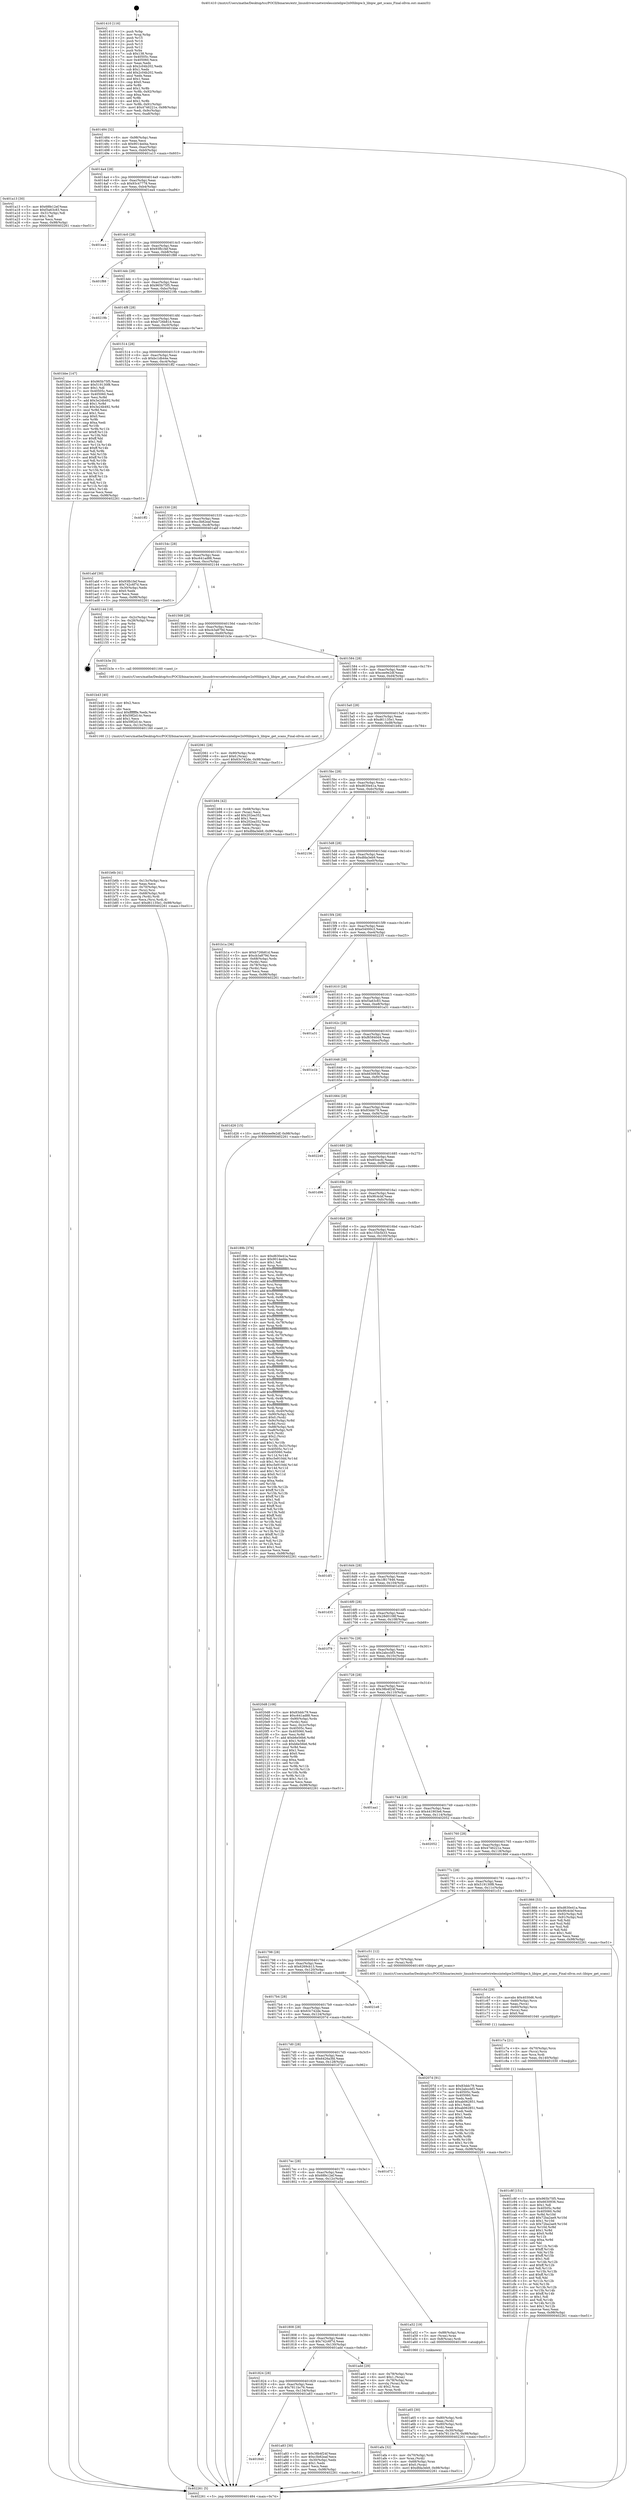 digraph "0x401410" {
  label = "0x401410 (/mnt/c/Users/mathe/Desktop/tcc/POCII/binaries/extr_linuxdriversnetwirelessintelipw2x00libipw.h_libipw_get_scans_Final-ollvm.out::main(0))"
  labelloc = "t"
  node[shape=record]

  Entry [label="",width=0.3,height=0.3,shape=circle,fillcolor=black,style=filled]
  "0x401484" [label="{
     0x401484 [32]\l
     | [instrs]\l
     &nbsp;&nbsp;0x401484 \<+6\>: mov -0x98(%rbp),%eax\l
     &nbsp;&nbsp;0x40148a \<+2\>: mov %eax,%ecx\l
     &nbsp;&nbsp;0x40148c \<+6\>: sub $0x9014ed4a,%ecx\l
     &nbsp;&nbsp;0x401492 \<+6\>: mov %eax,-0xac(%rbp)\l
     &nbsp;&nbsp;0x401498 \<+6\>: mov %ecx,-0xb0(%rbp)\l
     &nbsp;&nbsp;0x40149e \<+6\>: je 0000000000401a13 \<main+0x603\>\l
  }"]
  "0x401a13" [label="{
     0x401a13 [30]\l
     | [instrs]\l
     &nbsp;&nbsp;0x401a13 \<+5\>: mov $0x68fe12ef,%eax\l
     &nbsp;&nbsp;0x401a18 \<+5\>: mov $0xf3a63c83,%ecx\l
     &nbsp;&nbsp;0x401a1d \<+3\>: mov -0x31(%rbp),%dl\l
     &nbsp;&nbsp;0x401a20 \<+3\>: test $0x1,%dl\l
     &nbsp;&nbsp;0x401a23 \<+3\>: cmovne %ecx,%eax\l
     &nbsp;&nbsp;0x401a26 \<+6\>: mov %eax,-0x98(%rbp)\l
     &nbsp;&nbsp;0x401a2c \<+5\>: jmp 0000000000402261 \<main+0xe51\>\l
  }"]
  "0x4014a4" [label="{
     0x4014a4 [28]\l
     | [instrs]\l
     &nbsp;&nbsp;0x4014a4 \<+5\>: jmp 00000000004014a9 \<main+0x99\>\l
     &nbsp;&nbsp;0x4014a9 \<+6\>: mov -0xac(%rbp),%eax\l
     &nbsp;&nbsp;0x4014af \<+5\>: sub $0x93c47778,%eax\l
     &nbsp;&nbsp;0x4014b4 \<+6\>: mov %eax,-0xb4(%rbp)\l
     &nbsp;&nbsp;0x4014ba \<+6\>: je 0000000000401ea4 \<main+0xa94\>\l
  }"]
  Exit [label="",width=0.3,height=0.3,shape=circle,fillcolor=black,style=filled,peripheries=2]
  "0x401ea4" [label="{
     0x401ea4\l
  }", style=dashed]
  "0x4014c0" [label="{
     0x4014c0 [28]\l
     | [instrs]\l
     &nbsp;&nbsp;0x4014c0 \<+5\>: jmp 00000000004014c5 \<main+0xb5\>\l
     &nbsp;&nbsp;0x4014c5 \<+6\>: mov -0xac(%rbp),%eax\l
     &nbsp;&nbsp;0x4014cb \<+5\>: sub $0x93fb1fef,%eax\l
     &nbsp;&nbsp;0x4014d0 \<+6\>: mov %eax,-0xb8(%rbp)\l
     &nbsp;&nbsp;0x4014d6 \<+6\>: je 0000000000401f88 \<main+0xb78\>\l
  }"]
  "0x401c8f" [label="{
     0x401c8f [151]\l
     | [instrs]\l
     &nbsp;&nbsp;0x401c8f \<+5\>: mov $0x965b75f5,%eax\l
     &nbsp;&nbsp;0x401c94 \<+5\>: mov $0x6630936,%esi\l
     &nbsp;&nbsp;0x401c99 \<+2\>: mov $0x1,%dl\l
     &nbsp;&nbsp;0x401c9b \<+8\>: mov 0x40505c,%r8d\l
     &nbsp;&nbsp;0x401ca3 \<+8\>: mov 0x405060,%r9d\l
     &nbsp;&nbsp;0x401cab \<+3\>: mov %r8d,%r10d\l
     &nbsp;&nbsp;0x401cae \<+7\>: add $0x72ba2ae9,%r10d\l
     &nbsp;&nbsp;0x401cb5 \<+4\>: sub $0x1,%r10d\l
     &nbsp;&nbsp;0x401cb9 \<+7\>: sub $0x72ba2ae9,%r10d\l
     &nbsp;&nbsp;0x401cc0 \<+4\>: imul %r10d,%r8d\l
     &nbsp;&nbsp;0x401cc4 \<+4\>: and $0x1,%r8d\l
     &nbsp;&nbsp;0x401cc8 \<+4\>: cmp $0x0,%r8d\l
     &nbsp;&nbsp;0x401ccc \<+4\>: sete %r11b\l
     &nbsp;&nbsp;0x401cd0 \<+4\>: cmp $0xa,%r9d\l
     &nbsp;&nbsp;0x401cd4 \<+3\>: setl %bl\l
     &nbsp;&nbsp;0x401cd7 \<+3\>: mov %r11b,%r14b\l
     &nbsp;&nbsp;0x401cda \<+4\>: xor $0xff,%r14b\l
     &nbsp;&nbsp;0x401cde \<+3\>: mov %bl,%r15b\l
     &nbsp;&nbsp;0x401ce1 \<+4\>: xor $0xff,%r15b\l
     &nbsp;&nbsp;0x401ce5 \<+3\>: xor $0x1,%dl\l
     &nbsp;&nbsp;0x401ce8 \<+3\>: mov %r14b,%r12b\l
     &nbsp;&nbsp;0x401ceb \<+4\>: and $0xff,%r12b\l
     &nbsp;&nbsp;0x401cef \<+3\>: and %dl,%r11b\l
     &nbsp;&nbsp;0x401cf2 \<+3\>: mov %r15b,%r13b\l
     &nbsp;&nbsp;0x401cf5 \<+4\>: and $0xff,%r13b\l
     &nbsp;&nbsp;0x401cf9 \<+2\>: and %dl,%bl\l
     &nbsp;&nbsp;0x401cfb \<+3\>: or %r11b,%r12b\l
     &nbsp;&nbsp;0x401cfe \<+3\>: or %bl,%r13b\l
     &nbsp;&nbsp;0x401d01 \<+3\>: xor %r13b,%r12b\l
     &nbsp;&nbsp;0x401d04 \<+3\>: or %r15b,%r14b\l
     &nbsp;&nbsp;0x401d07 \<+4\>: xor $0xff,%r14b\l
     &nbsp;&nbsp;0x401d0b \<+3\>: or $0x1,%dl\l
     &nbsp;&nbsp;0x401d0e \<+3\>: and %dl,%r14b\l
     &nbsp;&nbsp;0x401d11 \<+3\>: or %r14b,%r12b\l
     &nbsp;&nbsp;0x401d14 \<+4\>: test $0x1,%r12b\l
     &nbsp;&nbsp;0x401d18 \<+3\>: cmovne %esi,%eax\l
     &nbsp;&nbsp;0x401d1b \<+6\>: mov %eax,-0x98(%rbp)\l
     &nbsp;&nbsp;0x401d21 \<+5\>: jmp 0000000000402261 \<main+0xe51\>\l
  }"]
  "0x401f88" [label="{
     0x401f88\l
  }", style=dashed]
  "0x4014dc" [label="{
     0x4014dc [28]\l
     | [instrs]\l
     &nbsp;&nbsp;0x4014dc \<+5\>: jmp 00000000004014e1 \<main+0xd1\>\l
     &nbsp;&nbsp;0x4014e1 \<+6\>: mov -0xac(%rbp),%eax\l
     &nbsp;&nbsp;0x4014e7 \<+5\>: sub $0x965b75f5,%eax\l
     &nbsp;&nbsp;0x4014ec \<+6\>: mov %eax,-0xbc(%rbp)\l
     &nbsp;&nbsp;0x4014f2 \<+6\>: je 000000000040219b \<main+0xd8b\>\l
  }"]
  "0x401c7a" [label="{
     0x401c7a [21]\l
     | [instrs]\l
     &nbsp;&nbsp;0x401c7a \<+4\>: mov -0x70(%rbp),%rcx\l
     &nbsp;&nbsp;0x401c7e \<+3\>: mov (%rcx),%rcx\l
     &nbsp;&nbsp;0x401c81 \<+3\>: mov %rcx,%rdi\l
     &nbsp;&nbsp;0x401c84 \<+6\>: mov %eax,-0x140(%rbp)\l
     &nbsp;&nbsp;0x401c8a \<+5\>: call 0000000000401030 \<free@plt\>\l
     | [calls]\l
     &nbsp;&nbsp;0x401030 \{1\} (unknown)\l
  }"]
  "0x40219b" [label="{
     0x40219b\l
  }", style=dashed]
  "0x4014f8" [label="{
     0x4014f8 [28]\l
     | [instrs]\l
     &nbsp;&nbsp;0x4014f8 \<+5\>: jmp 00000000004014fd \<main+0xed\>\l
     &nbsp;&nbsp;0x4014fd \<+6\>: mov -0xac(%rbp),%eax\l
     &nbsp;&nbsp;0x401503 \<+5\>: sub $0xb726b81d,%eax\l
     &nbsp;&nbsp;0x401508 \<+6\>: mov %eax,-0xc0(%rbp)\l
     &nbsp;&nbsp;0x40150e \<+6\>: je 0000000000401bbe \<main+0x7ae\>\l
  }"]
  "0x401c5d" [label="{
     0x401c5d [29]\l
     | [instrs]\l
     &nbsp;&nbsp;0x401c5d \<+10\>: movabs $0x4030d6,%rdi\l
     &nbsp;&nbsp;0x401c67 \<+4\>: mov -0x60(%rbp),%rcx\l
     &nbsp;&nbsp;0x401c6b \<+2\>: mov %eax,(%rcx)\l
     &nbsp;&nbsp;0x401c6d \<+4\>: mov -0x60(%rbp),%rcx\l
     &nbsp;&nbsp;0x401c71 \<+2\>: mov (%rcx),%esi\l
     &nbsp;&nbsp;0x401c73 \<+2\>: mov $0x0,%al\l
     &nbsp;&nbsp;0x401c75 \<+5\>: call 0000000000401040 \<printf@plt\>\l
     | [calls]\l
     &nbsp;&nbsp;0x401040 \{1\} (unknown)\l
  }"]
  "0x401bbe" [label="{
     0x401bbe [147]\l
     | [instrs]\l
     &nbsp;&nbsp;0x401bbe \<+5\>: mov $0x965b75f5,%eax\l
     &nbsp;&nbsp;0x401bc3 \<+5\>: mov $0x519130f8,%ecx\l
     &nbsp;&nbsp;0x401bc8 \<+2\>: mov $0x1,%dl\l
     &nbsp;&nbsp;0x401bca \<+7\>: mov 0x40505c,%esi\l
     &nbsp;&nbsp;0x401bd1 \<+7\>: mov 0x405060,%edi\l
     &nbsp;&nbsp;0x401bd8 \<+3\>: mov %esi,%r8d\l
     &nbsp;&nbsp;0x401bdb \<+7\>: add $0x3e24b492,%r8d\l
     &nbsp;&nbsp;0x401be2 \<+4\>: sub $0x1,%r8d\l
     &nbsp;&nbsp;0x401be6 \<+7\>: sub $0x3e24b492,%r8d\l
     &nbsp;&nbsp;0x401bed \<+4\>: imul %r8d,%esi\l
     &nbsp;&nbsp;0x401bf1 \<+3\>: and $0x1,%esi\l
     &nbsp;&nbsp;0x401bf4 \<+3\>: cmp $0x0,%esi\l
     &nbsp;&nbsp;0x401bf7 \<+4\>: sete %r9b\l
     &nbsp;&nbsp;0x401bfb \<+3\>: cmp $0xa,%edi\l
     &nbsp;&nbsp;0x401bfe \<+4\>: setl %r10b\l
     &nbsp;&nbsp;0x401c02 \<+3\>: mov %r9b,%r11b\l
     &nbsp;&nbsp;0x401c05 \<+4\>: xor $0xff,%r11b\l
     &nbsp;&nbsp;0x401c09 \<+3\>: mov %r10b,%bl\l
     &nbsp;&nbsp;0x401c0c \<+3\>: xor $0xff,%bl\l
     &nbsp;&nbsp;0x401c0f \<+3\>: xor $0x1,%dl\l
     &nbsp;&nbsp;0x401c12 \<+3\>: mov %r11b,%r14b\l
     &nbsp;&nbsp;0x401c15 \<+4\>: and $0xff,%r14b\l
     &nbsp;&nbsp;0x401c19 \<+3\>: and %dl,%r9b\l
     &nbsp;&nbsp;0x401c1c \<+3\>: mov %bl,%r15b\l
     &nbsp;&nbsp;0x401c1f \<+4\>: and $0xff,%r15b\l
     &nbsp;&nbsp;0x401c23 \<+3\>: and %dl,%r10b\l
     &nbsp;&nbsp;0x401c26 \<+3\>: or %r9b,%r14b\l
     &nbsp;&nbsp;0x401c29 \<+3\>: or %r10b,%r15b\l
     &nbsp;&nbsp;0x401c2c \<+3\>: xor %r15b,%r14b\l
     &nbsp;&nbsp;0x401c2f \<+3\>: or %bl,%r11b\l
     &nbsp;&nbsp;0x401c32 \<+4\>: xor $0xff,%r11b\l
     &nbsp;&nbsp;0x401c36 \<+3\>: or $0x1,%dl\l
     &nbsp;&nbsp;0x401c39 \<+3\>: and %dl,%r11b\l
     &nbsp;&nbsp;0x401c3c \<+3\>: or %r11b,%r14b\l
     &nbsp;&nbsp;0x401c3f \<+4\>: test $0x1,%r14b\l
     &nbsp;&nbsp;0x401c43 \<+3\>: cmovne %ecx,%eax\l
     &nbsp;&nbsp;0x401c46 \<+6\>: mov %eax,-0x98(%rbp)\l
     &nbsp;&nbsp;0x401c4c \<+5\>: jmp 0000000000402261 \<main+0xe51\>\l
  }"]
  "0x401514" [label="{
     0x401514 [28]\l
     | [instrs]\l
     &nbsp;&nbsp;0x401514 \<+5\>: jmp 0000000000401519 \<main+0x109\>\l
     &nbsp;&nbsp;0x401519 \<+6\>: mov -0xac(%rbp),%eax\l
     &nbsp;&nbsp;0x40151f \<+5\>: sub $0xbc1db44e,%eax\l
     &nbsp;&nbsp;0x401524 \<+6\>: mov %eax,-0xc4(%rbp)\l
     &nbsp;&nbsp;0x40152a \<+6\>: je 0000000000401ff2 \<main+0xbe2\>\l
  }"]
  "0x401b6b" [label="{
     0x401b6b [41]\l
     | [instrs]\l
     &nbsp;&nbsp;0x401b6b \<+6\>: mov -0x13c(%rbp),%ecx\l
     &nbsp;&nbsp;0x401b71 \<+3\>: imul %eax,%ecx\l
     &nbsp;&nbsp;0x401b74 \<+4\>: mov -0x70(%rbp),%rsi\l
     &nbsp;&nbsp;0x401b78 \<+3\>: mov (%rsi),%rsi\l
     &nbsp;&nbsp;0x401b7b \<+4\>: mov -0x68(%rbp),%rdi\l
     &nbsp;&nbsp;0x401b7f \<+3\>: movslq (%rdi),%rdi\l
     &nbsp;&nbsp;0x401b82 \<+3\>: mov %ecx,(%rsi,%rdi,4)\l
     &nbsp;&nbsp;0x401b85 \<+10\>: movl $0xd61135e1,-0x98(%rbp)\l
     &nbsp;&nbsp;0x401b8f \<+5\>: jmp 0000000000402261 \<main+0xe51\>\l
  }"]
  "0x401ff2" [label="{
     0x401ff2\l
  }", style=dashed]
  "0x401530" [label="{
     0x401530 [28]\l
     | [instrs]\l
     &nbsp;&nbsp;0x401530 \<+5\>: jmp 0000000000401535 \<main+0x125\>\l
     &nbsp;&nbsp;0x401535 \<+6\>: mov -0xac(%rbp),%eax\l
     &nbsp;&nbsp;0x40153b \<+5\>: sub $0xc3b82eaf,%eax\l
     &nbsp;&nbsp;0x401540 \<+6\>: mov %eax,-0xc8(%rbp)\l
     &nbsp;&nbsp;0x401546 \<+6\>: je 0000000000401abf \<main+0x6af\>\l
  }"]
  "0x401b43" [label="{
     0x401b43 [40]\l
     | [instrs]\l
     &nbsp;&nbsp;0x401b43 \<+5\>: mov $0x2,%ecx\l
     &nbsp;&nbsp;0x401b48 \<+1\>: cltd\l
     &nbsp;&nbsp;0x401b49 \<+2\>: idiv %ecx\l
     &nbsp;&nbsp;0x401b4b \<+6\>: imul $0xfffffffe,%edx,%ecx\l
     &nbsp;&nbsp;0x401b51 \<+6\>: sub $0x59f2d14c,%ecx\l
     &nbsp;&nbsp;0x401b57 \<+3\>: add $0x1,%ecx\l
     &nbsp;&nbsp;0x401b5a \<+6\>: add $0x59f2d14c,%ecx\l
     &nbsp;&nbsp;0x401b60 \<+6\>: mov %ecx,-0x13c(%rbp)\l
     &nbsp;&nbsp;0x401b66 \<+5\>: call 0000000000401160 \<next_i\>\l
     | [calls]\l
     &nbsp;&nbsp;0x401160 \{1\} (/mnt/c/Users/mathe/Desktop/tcc/POCII/binaries/extr_linuxdriversnetwirelessintelipw2x00libipw.h_libipw_get_scans_Final-ollvm.out::next_i)\l
  }"]
  "0x401abf" [label="{
     0x401abf [30]\l
     | [instrs]\l
     &nbsp;&nbsp;0x401abf \<+5\>: mov $0x93fb1fef,%eax\l
     &nbsp;&nbsp;0x401ac4 \<+5\>: mov $0x742c6f7d,%ecx\l
     &nbsp;&nbsp;0x401ac9 \<+3\>: mov -0x30(%rbp),%edx\l
     &nbsp;&nbsp;0x401acc \<+3\>: cmp $0x0,%edx\l
     &nbsp;&nbsp;0x401acf \<+3\>: cmove %ecx,%eax\l
     &nbsp;&nbsp;0x401ad2 \<+6\>: mov %eax,-0x98(%rbp)\l
     &nbsp;&nbsp;0x401ad8 \<+5\>: jmp 0000000000402261 \<main+0xe51\>\l
  }"]
  "0x40154c" [label="{
     0x40154c [28]\l
     | [instrs]\l
     &nbsp;&nbsp;0x40154c \<+5\>: jmp 0000000000401551 \<main+0x141\>\l
     &nbsp;&nbsp;0x401551 \<+6\>: mov -0xac(%rbp),%eax\l
     &nbsp;&nbsp;0x401557 \<+5\>: sub $0xc641ad88,%eax\l
     &nbsp;&nbsp;0x40155c \<+6\>: mov %eax,-0xcc(%rbp)\l
     &nbsp;&nbsp;0x401562 \<+6\>: je 0000000000402144 \<main+0xd34\>\l
  }"]
  "0x401afa" [label="{
     0x401afa [32]\l
     | [instrs]\l
     &nbsp;&nbsp;0x401afa \<+4\>: mov -0x70(%rbp),%rdi\l
     &nbsp;&nbsp;0x401afe \<+3\>: mov %rax,(%rdi)\l
     &nbsp;&nbsp;0x401b01 \<+4\>: mov -0x68(%rbp),%rax\l
     &nbsp;&nbsp;0x401b05 \<+6\>: movl $0x0,(%rax)\l
     &nbsp;&nbsp;0x401b0b \<+10\>: movl $0xdfda3eb9,-0x98(%rbp)\l
     &nbsp;&nbsp;0x401b15 \<+5\>: jmp 0000000000402261 \<main+0xe51\>\l
  }"]
  "0x402144" [label="{
     0x402144 [18]\l
     | [instrs]\l
     &nbsp;&nbsp;0x402144 \<+3\>: mov -0x2c(%rbp),%eax\l
     &nbsp;&nbsp;0x402147 \<+4\>: lea -0x28(%rbp),%rsp\l
     &nbsp;&nbsp;0x40214b \<+1\>: pop %rbx\l
     &nbsp;&nbsp;0x40214c \<+2\>: pop %r12\l
     &nbsp;&nbsp;0x40214e \<+2\>: pop %r13\l
     &nbsp;&nbsp;0x402150 \<+2\>: pop %r14\l
     &nbsp;&nbsp;0x402152 \<+2\>: pop %r15\l
     &nbsp;&nbsp;0x402154 \<+1\>: pop %rbp\l
     &nbsp;&nbsp;0x402155 \<+1\>: ret\l
  }"]
  "0x401568" [label="{
     0x401568 [28]\l
     | [instrs]\l
     &nbsp;&nbsp;0x401568 \<+5\>: jmp 000000000040156d \<main+0x15d\>\l
     &nbsp;&nbsp;0x40156d \<+6\>: mov -0xac(%rbp),%eax\l
     &nbsp;&nbsp;0x401573 \<+5\>: sub $0xcb3a879d,%eax\l
     &nbsp;&nbsp;0x401578 \<+6\>: mov %eax,-0xd0(%rbp)\l
     &nbsp;&nbsp;0x40157e \<+6\>: je 0000000000401b3e \<main+0x72e\>\l
  }"]
  "0x401840" [label="{
     0x401840\l
  }", style=dashed]
  "0x401b3e" [label="{
     0x401b3e [5]\l
     | [instrs]\l
     &nbsp;&nbsp;0x401b3e \<+5\>: call 0000000000401160 \<next_i\>\l
     | [calls]\l
     &nbsp;&nbsp;0x401160 \{1\} (/mnt/c/Users/mathe/Desktop/tcc/POCII/binaries/extr_linuxdriversnetwirelessintelipw2x00libipw.h_libipw_get_scans_Final-ollvm.out::next_i)\l
  }"]
  "0x401584" [label="{
     0x401584 [28]\l
     | [instrs]\l
     &nbsp;&nbsp;0x401584 \<+5\>: jmp 0000000000401589 \<main+0x179\>\l
     &nbsp;&nbsp;0x401589 \<+6\>: mov -0xac(%rbp),%eax\l
     &nbsp;&nbsp;0x40158f \<+5\>: sub $0xcee9e2df,%eax\l
     &nbsp;&nbsp;0x401594 \<+6\>: mov %eax,-0xd4(%rbp)\l
     &nbsp;&nbsp;0x40159a \<+6\>: je 0000000000402061 \<main+0xc51\>\l
  }"]
  "0x401a83" [label="{
     0x401a83 [30]\l
     | [instrs]\l
     &nbsp;&nbsp;0x401a83 \<+5\>: mov $0x38b4f24f,%eax\l
     &nbsp;&nbsp;0x401a88 \<+5\>: mov $0xc3b82eaf,%ecx\l
     &nbsp;&nbsp;0x401a8d \<+3\>: mov -0x30(%rbp),%edx\l
     &nbsp;&nbsp;0x401a90 \<+3\>: cmp $0x1,%edx\l
     &nbsp;&nbsp;0x401a93 \<+3\>: cmovl %ecx,%eax\l
     &nbsp;&nbsp;0x401a96 \<+6\>: mov %eax,-0x98(%rbp)\l
     &nbsp;&nbsp;0x401a9c \<+5\>: jmp 0000000000402261 \<main+0xe51\>\l
  }"]
  "0x402061" [label="{
     0x402061 [28]\l
     | [instrs]\l
     &nbsp;&nbsp;0x402061 \<+7\>: mov -0x90(%rbp),%rax\l
     &nbsp;&nbsp;0x402068 \<+6\>: movl $0x0,(%rax)\l
     &nbsp;&nbsp;0x40206e \<+10\>: movl $0x63c742de,-0x98(%rbp)\l
     &nbsp;&nbsp;0x402078 \<+5\>: jmp 0000000000402261 \<main+0xe51\>\l
  }"]
  "0x4015a0" [label="{
     0x4015a0 [28]\l
     | [instrs]\l
     &nbsp;&nbsp;0x4015a0 \<+5\>: jmp 00000000004015a5 \<main+0x195\>\l
     &nbsp;&nbsp;0x4015a5 \<+6\>: mov -0xac(%rbp),%eax\l
     &nbsp;&nbsp;0x4015ab \<+5\>: sub $0xd61135e1,%eax\l
     &nbsp;&nbsp;0x4015b0 \<+6\>: mov %eax,-0xd8(%rbp)\l
     &nbsp;&nbsp;0x4015b6 \<+6\>: je 0000000000401b94 \<main+0x784\>\l
  }"]
  "0x401824" [label="{
     0x401824 [28]\l
     | [instrs]\l
     &nbsp;&nbsp;0x401824 \<+5\>: jmp 0000000000401829 \<main+0x419\>\l
     &nbsp;&nbsp;0x401829 \<+6\>: mov -0xac(%rbp),%eax\l
     &nbsp;&nbsp;0x40182f \<+5\>: sub $0x7811bc76,%eax\l
     &nbsp;&nbsp;0x401834 \<+6\>: mov %eax,-0x134(%rbp)\l
     &nbsp;&nbsp;0x40183a \<+6\>: je 0000000000401a83 \<main+0x673\>\l
  }"]
  "0x401b94" [label="{
     0x401b94 [42]\l
     | [instrs]\l
     &nbsp;&nbsp;0x401b94 \<+4\>: mov -0x68(%rbp),%rax\l
     &nbsp;&nbsp;0x401b98 \<+2\>: mov (%rax),%ecx\l
     &nbsp;&nbsp;0x401b9a \<+6\>: add $0x202ea352,%ecx\l
     &nbsp;&nbsp;0x401ba0 \<+3\>: add $0x1,%ecx\l
     &nbsp;&nbsp;0x401ba3 \<+6\>: sub $0x202ea352,%ecx\l
     &nbsp;&nbsp;0x401ba9 \<+4\>: mov -0x68(%rbp),%rax\l
     &nbsp;&nbsp;0x401bad \<+2\>: mov %ecx,(%rax)\l
     &nbsp;&nbsp;0x401baf \<+10\>: movl $0xdfda3eb9,-0x98(%rbp)\l
     &nbsp;&nbsp;0x401bb9 \<+5\>: jmp 0000000000402261 \<main+0xe51\>\l
  }"]
  "0x4015bc" [label="{
     0x4015bc [28]\l
     | [instrs]\l
     &nbsp;&nbsp;0x4015bc \<+5\>: jmp 00000000004015c1 \<main+0x1b1\>\l
     &nbsp;&nbsp;0x4015c1 \<+6\>: mov -0xac(%rbp),%eax\l
     &nbsp;&nbsp;0x4015c7 \<+5\>: sub $0xd630e41a,%eax\l
     &nbsp;&nbsp;0x4015cc \<+6\>: mov %eax,-0xdc(%rbp)\l
     &nbsp;&nbsp;0x4015d2 \<+6\>: je 0000000000402156 \<main+0xd46\>\l
  }"]
  "0x401add" [label="{
     0x401add [29]\l
     | [instrs]\l
     &nbsp;&nbsp;0x401add \<+4\>: mov -0x78(%rbp),%rax\l
     &nbsp;&nbsp;0x401ae1 \<+6\>: movl $0x1,(%rax)\l
     &nbsp;&nbsp;0x401ae7 \<+4\>: mov -0x78(%rbp),%rax\l
     &nbsp;&nbsp;0x401aeb \<+3\>: movslq (%rax),%rax\l
     &nbsp;&nbsp;0x401aee \<+4\>: shl $0x2,%rax\l
     &nbsp;&nbsp;0x401af2 \<+3\>: mov %rax,%rdi\l
     &nbsp;&nbsp;0x401af5 \<+5\>: call 0000000000401050 \<malloc@plt\>\l
     | [calls]\l
     &nbsp;&nbsp;0x401050 \{1\} (unknown)\l
  }"]
  "0x402156" [label="{
     0x402156\l
  }", style=dashed]
  "0x4015d8" [label="{
     0x4015d8 [28]\l
     | [instrs]\l
     &nbsp;&nbsp;0x4015d8 \<+5\>: jmp 00000000004015dd \<main+0x1cd\>\l
     &nbsp;&nbsp;0x4015dd \<+6\>: mov -0xac(%rbp),%eax\l
     &nbsp;&nbsp;0x4015e3 \<+5\>: sub $0xdfda3eb9,%eax\l
     &nbsp;&nbsp;0x4015e8 \<+6\>: mov %eax,-0xe0(%rbp)\l
     &nbsp;&nbsp;0x4015ee \<+6\>: je 0000000000401b1a \<main+0x70a\>\l
  }"]
  "0x401a65" [label="{
     0x401a65 [30]\l
     | [instrs]\l
     &nbsp;&nbsp;0x401a65 \<+4\>: mov -0x80(%rbp),%rdi\l
     &nbsp;&nbsp;0x401a69 \<+2\>: mov %eax,(%rdi)\l
     &nbsp;&nbsp;0x401a6b \<+4\>: mov -0x80(%rbp),%rdi\l
     &nbsp;&nbsp;0x401a6f \<+2\>: mov (%rdi),%eax\l
     &nbsp;&nbsp;0x401a71 \<+3\>: mov %eax,-0x30(%rbp)\l
     &nbsp;&nbsp;0x401a74 \<+10\>: movl $0x7811bc76,-0x98(%rbp)\l
     &nbsp;&nbsp;0x401a7e \<+5\>: jmp 0000000000402261 \<main+0xe51\>\l
  }"]
  "0x401b1a" [label="{
     0x401b1a [36]\l
     | [instrs]\l
     &nbsp;&nbsp;0x401b1a \<+5\>: mov $0xb726b81d,%eax\l
     &nbsp;&nbsp;0x401b1f \<+5\>: mov $0xcb3a879d,%ecx\l
     &nbsp;&nbsp;0x401b24 \<+4\>: mov -0x68(%rbp),%rdx\l
     &nbsp;&nbsp;0x401b28 \<+2\>: mov (%rdx),%esi\l
     &nbsp;&nbsp;0x401b2a \<+4\>: mov -0x78(%rbp),%rdx\l
     &nbsp;&nbsp;0x401b2e \<+2\>: cmp (%rdx),%esi\l
     &nbsp;&nbsp;0x401b30 \<+3\>: cmovl %ecx,%eax\l
     &nbsp;&nbsp;0x401b33 \<+6\>: mov %eax,-0x98(%rbp)\l
     &nbsp;&nbsp;0x401b39 \<+5\>: jmp 0000000000402261 \<main+0xe51\>\l
  }"]
  "0x4015f4" [label="{
     0x4015f4 [28]\l
     | [instrs]\l
     &nbsp;&nbsp;0x4015f4 \<+5\>: jmp 00000000004015f9 \<main+0x1e9\>\l
     &nbsp;&nbsp;0x4015f9 \<+6\>: mov -0xac(%rbp),%eax\l
     &nbsp;&nbsp;0x4015ff \<+5\>: sub $0xe54000c3,%eax\l
     &nbsp;&nbsp;0x401604 \<+6\>: mov %eax,-0xe4(%rbp)\l
     &nbsp;&nbsp;0x40160a \<+6\>: je 0000000000402235 \<main+0xe25\>\l
  }"]
  "0x401808" [label="{
     0x401808 [28]\l
     | [instrs]\l
     &nbsp;&nbsp;0x401808 \<+5\>: jmp 000000000040180d \<main+0x3fd\>\l
     &nbsp;&nbsp;0x40180d \<+6\>: mov -0xac(%rbp),%eax\l
     &nbsp;&nbsp;0x401813 \<+5\>: sub $0x742c6f7d,%eax\l
     &nbsp;&nbsp;0x401818 \<+6\>: mov %eax,-0x130(%rbp)\l
     &nbsp;&nbsp;0x40181e \<+6\>: je 0000000000401add \<main+0x6cd\>\l
  }"]
  "0x402235" [label="{
     0x402235\l
  }", style=dashed]
  "0x401610" [label="{
     0x401610 [28]\l
     | [instrs]\l
     &nbsp;&nbsp;0x401610 \<+5\>: jmp 0000000000401615 \<main+0x205\>\l
     &nbsp;&nbsp;0x401615 \<+6\>: mov -0xac(%rbp),%eax\l
     &nbsp;&nbsp;0x40161b \<+5\>: sub $0xf3a63c83,%eax\l
     &nbsp;&nbsp;0x401620 \<+6\>: mov %eax,-0xe8(%rbp)\l
     &nbsp;&nbsp;0x401626 \<+6\>: je 0000000000401a31 \<main+0x621\>\l
  }"]
  "0x401a52" [label="{
     0x401a52 [19]\l
     | [instrs]\l
     &nbsp;&nbsp;0x401a52 \<+7\>: mov -0x88(%rbp),%rax\l
     &nbsp;&nbsp;0x401a59 \<+3\>: mov (%rax),%rax\l
     &nbsp;&nbsp;0x401a5c \<+4\>: mov 0x8(%rax),%rdi\l
     &nbsp;&nbsp;0x401a60 \<+5\>: call 0000000000401060 \<atoi@plt\>\l
     | [calls]\l
     &nbsp;&nbsp;0x401060 \{1\} (unknown)\l
  }"]
  "0x401a31" [label="{
     0x401a31\l
  }", style=dashed]
  "0x40162c" [label="{
     0x40162c [28]\l
     | [instrs]\l
     &nbsp;&nbsp;0x40162c \<+5\>: jmp 0000000000401631 \<main+0x221\>\l
     &nbsp;&nbsp;0x401631 \<+6\>: mov -0xac(%rbp),%eax\l
     &nbsp;&nbsp;0x401637 \<+5\>: sub $0xf65840d4,%eax\l
     &nbsp;&nbsp;0x40163c \<+6\>: mov %eax,-0xec(%rbp)\l
     &nbsp;&nbsp;0x401642 \<+6\>: je 0000000000401e1b \<main+0xa0b\>\l
  }"]
  "0x4017ec" [label="{
     0x4017ec [28]\l
     | [instrs]\l
     &nbsp;&nbsp;0x4017ec \<+5\>: jmp 00000000004017f1 \<main+0x3e1\>\l
     &nbsp;&nbsp;0x4017f1 \<+6\>: mov -0xac(%rbp),%eax\l
     &nbsp;&nbsp;0x4017f7 \<+5\>: sub $0x68fe12ef,%eax\l
     &nbsp;&nbsp;0x4017fc \<+6\>: mov %eax,-0x12c(%rbp)\l
     &nbsp;&nbsp;0x401802 \<+6\>: je 0000000000401a52 \<main+0x642\>\l
  }"]
  "0x401e1b" [label="{
     0x401e1b\l
  }", style=dashed]
  "0x401648" [label="{
     0x401648 [28]\l
     | [instrs]\l
     &nbsp;&nbsp;0x401648 \<+5\>: jmp 000000000040164d \<main+0x23d\>\l
     &nbsp;&nbsp;0x40164d \<+6\>: mov -0xac(%rbp),%eax\l
     &nbsp;&nbsp;0x401653 \<+5\>: sub $0x6630936,%eax\l
     &nbsp;&nbsp;0x401658 \<+6\>: mov %eax,-0xf0(%rbp)\l
     &nbsp;&nbsp;0x40165e \<+6\>: je 0000000000401d26 \<main+0x916\>\l
  }"]
  "0x401d72" [label="{
     0x401d72\l
  }", style=dashed]
  "0x401d26" [label="{
     0x401d26 [15]\l
     | [instrs]\l
     &nbsp;&nbsp;0x401d26 \<+10\>: movl $0xcee9e2df,-0x98(%rbp)\l
     &nbsp;&nbsp;0x401d30 \<+5\>: jmp 0000000000402261 \<main+0xe51\>\l
  }"]
  "0x401664" [label="{
     0x401664 [28]\l
     | [instrs]\l
     &nbsp;&nbsp;0x401664 \<+5\>: jmp 0000000000401669 \<main+0x259\>\l
     &nbsp;&nbsp;0x401669 \<+6\>: mov -0xac(%rbp),%eax\l
     &nbsp;&nbsp;0x40166f \<+5\>: sub $0x83ddc79,%eax\l
     &nbsp;&nbsp;0x401674 \<+6\>: mov %eax,-0xf4(%rbp)\l
     &nbsp;&nbsp;0x40167a \<+6\>: je 0000000000402249 \<main+0xe39\>\l
  }"]
  "0x4017d0" [label="{
     0x4017d0 [28]\l
     | [instrs]\l
     &nbsp;&nbsp;0x4017d0 \<+5\>: jmp 00000000004017d5 \<main+0x3c5\>\l
     &nbsp;&nbsp;0x4017d5 \<+6\>: mov -0xac(%rbp),%eax\l
     &nbsp;&nbsp;0x4017db \<+5\>: sub $0x6426a3fd,%eax\l
     &nbsp;&nbsp;0x4017e0 \<+6\>: mov %eax,-0x128(%rbp)\l
     &nbsp;&nbsp;0x4017e6 \<+6\>: je 0000000000401d72 \<main+0x962\>\l
  }"]
  "0x402249" [label="{
     0x402249\l
  }", style=dashed]
  "0x401680" [label="{
     0x401680 [28]\l
     | [instrs]\l
     &nbsp;&nbsp;0x401680 \<+5\>: jmp 0000000000401685 \<main+0x275\>\l
     &nbsp;&nbsp;0x401685 \<+6\>: mov -0xac(%rbp),%eax\l
     &nbsp;&nbsp;0x40168b \<+5\>: sub $0x85cecfc,%eax\l
     &nbsp;&nbsp;0x401690 \<+6\>: mov %eax,-0xf8(%rbp)\l
     &nbsp;&nbsp;0x401696 \<+6\>: je 0000000000401d96 \<main+0x986\>\l
  }"]
  "0x40207d" [label="{
     0x40207d [91]\l
     | [instrs]\l
     &nbsp;&nbsp;0x40207d \<+5\>: mov $0x83ddc79,%eax\l
     &nbsp;&nbsp;0x402082 \<+5\>: mov $0x2abccbf3,%ecx\l
     &nbsp;&nbsp;0x402087 \<+7\>: mov 0x40505c,%edx\l
     &nbsp;&nbsp;0x40208e \<+7\>: mov 0x405060,%esi\l
     &nbsp;&nbsp;0x402095 \<+2\>: mov %edx,%edi\l
     &nbsp;&nbsp;0x402097 \<+6\>: add $0xab062851,%edi\l
     &nbsp;&nbsp;0x40209d \<+3\>: sub $0x1,%edi\l
     &nbsp;&nbsp;0x4020a0 \<+6\>: sub $0xab062851,%edi\l
     &nbsp;&nbsp;0x4020a6 \<+3\>: imul %edi,%edx\l
     &nbsp;&nbsp;0x4020a9 \<+3\>: and $0x1,%edx\l
     &nbsp;&nbsp;0x4020ac \<+3\>: cmp $0x0,%edx\l
     &nbsp;&nbsp;0x4020af \<+4\>: sete %r8b\l
     &nbsp;&nbsp;0x4020b3 \<+3\>: cmp $0xa,%esi\l
     &nbsp;&nbsp;0x4020b6 \<+4\>: setl %r9b\l
     &nbsp;&nbsp;0x4020ba \<+3\>: mov %r8b,%r10b\l
     &nbsp;&nbsp;0x4020bd \<+3\>: and %r9b,%r10b\l
     &nbsp;&nbsp;0x4020c0 \<+3\>: xor %r9b,%r8b\l
     &nbsp;&nbsp;0x4020c3 \<+3\>: or %r8b,%r10b\l
     &nbsp;&nbsp;0x4020c6 \<+4\>: test $0x1,%r10b\l
     &nbsp;&nbsp;0x4020ca \<+3\>: cmovne %ecx,%eax\l
     &nbsp;&nbsp;0x4020cd \<+6\>: mov %eax,-0x98(%rbp)\l
     &nbsp;&nbsp;0x4020d3 \<+5\>: jmp 0000000000402261 \<main+0xe51\>\l
  }"]
  "0x401d96" [label="{
     0x401d96\l
  }", style=dashed]
  "0x40169c" [label="{
     0x40169c [28]\l
     | [instrs]\l
     &nbsp;&nbsp;0x40169c \<+5\>: jmp 00000000004016a1 \<main+0x291\>\l
     &nbsp;&nbsp;0x4016a1 \<+6\>: mov -0xac(%rbp),%eax\l
     &nbsp;&nbsp;0x4016a7 \<+5\>: sub $0x9fc4cbf,%eax\l
     &nbsp;&nbsp;0x4016ac \<+6\>: mov %eax,-0xfc(%rbp)\l
     &nbsp;&nbsp;0x4016b2 \<+6\>: je 000000000040189b \<main+0x48b\>\l
  }"]
  "0x4017b4" [label="{
     0x4017b4 [28]\l
     | [instrs]\l
     &nbsp;&nbsp;0x4017b4 \<+5\>: jmp 00000000004017b9 \<main+0x3a9\>\l
     &nbsp;&nbsp;0x4017b9 \<+6\>: mov -0xac(%rbp),%eax\l
     &nbsp;&nbsp;0x4017bf \<+5\>: sub $0x63c742de,%eax\l
     &nbsp;&nbsp;0x4017c4 \<+6\>: mov %eax,-0x124(%rbp)\l
     &nbsp;&nbsp;0x4017ca \<+6\>: je 000000000040207d \<main+0xc6d\>\l
  }"]
  "0x40189b" [label="{
     0x40189b [376]\l
     | [instrs]\l
     &nbsp;&nbsp;0x40189b \<+5\>: mov $0xd630e41a,%eax\l
     &nbsp;&nbsp;0x4018a0 \<+5\>: mov $0x9014ed4a,%ecx\l
     &nbsp;&nbsp;0x4018a5 \<+2\>: mov $0x1,%dl\l
     &nbsp;&nbsp;0x4018a7 \<+3\>: mov %rsp,%rsi\l
     &nbsp;&nbsp;0x4018aa \<+4\>: add $0xfffffffffffffff0,%rsi\l
     &nbsp;&nbsp;0x4018ae \<+3\>: mov %rsi,%rsp\l
     &nbsp;&nbsp;0x4018b1 \<+7\>: mov %rsi,-0x90(%rbp)\l
     &nbsp;&nbsp;0x4018b8 \<+3\>: mov %rsp,%rsi\l
     &nbsp;&nbsp;0x4018bb \<+4\>: add $0xfffffffffffffff0,%rsi\l
     &nbsp;&nbsp;0x4018bf \<+3\>: mov %rsi,%rsp\l
     &nbsp;&nbsp;0x4018c2 \<+3\>: mov %rsp,%rdi\l
     &nbsp;&nbsp;0x4018c5 \<+4\>: add $0xfffffffffffffff0,%rdi\l
     &nbsp;&nbsp;0x4018c9 \<+3\>: mov %rdi,%rsp\l
     &nbsp;&nbsp;0x4018cc \<+7\>: mov %rdi,-0x88(%rbp)\l
     &nbsp;&nbsp;0x4018d3 \<+3\>: mov %rsp,%rdi\l
     &nbsp;&nbsp;0x4018d6 \<+4\>: add $0xfffffffffffffff0,%rdi\l
     &nbsp;&nbsp;0x4018da \<+3\>: mov %rdi,%rsp\l
     &nbsp;&nbsp;0x4018dd \<+4\>: mov %rdi,-0x80(%rbp)\l
     &nbsp;&nbsp;0x4018e1 \<+3\>: mov %rsp,%rdi\l
     &nbsp;&nbsp;0x4018e4 \<+4\>: add $0xfffffffffffffff0,%rdi\l
     &nbsp;&nbsp;0x4018e8 \<+3\>: mov %rdi,%rsp\l
     &nbsp;&nbsp;0x4018eb \<+4\>: mov %rdi,-0x78(%rbp)\l
     &nbsp;&nbsp;0x4018ef \<+3\>: mov %rsp,%rdi\l
     &nbsp;&nbsp;0x4018f2 \<+4\>: add $0xfffffffffffffff0,%rdi\l
     &nbsp;&nbsp;0x4018f6 \<+3\>: mov %rdi,%rsp\l
     &nbsp;&nbsp;0x4018f9 \<+4\>: mov %rdi,-0x70(%rbp)\l
     &nbsp;&nbsp;0x4018fd \<+3\>: mov %rsp,%rdi\l
     &nbsp;&nbsp;0x401900 \<+4\>: add $0xfffffffffffffff0,%rdi\l
     &nbsp;&nbsp;0x401904 \<+3\>: mov %rdi,%rsp\l
     &nbsp;&nbsp;0x401907 \<+4\>: mov %rdi,-0x68(%rbp)\l
     &nbsp;&nbsp;0x40190b \<+3\>: mov %rsp,%rdi\l
     &nbsp;&nbsp;0x40190e \<+4\>: add $0xfffffffffffffff0,%rdi\l
     &nbsp;&nbsp;0x401912 \<+3\>: mov %rdi,%rsp\l
     &nbsp;&nbsp;0x401915 \<+4\>: mov %rdi,-0x60(%rbp)\l
     &nbsp;&nbsp;0x401919 \<+3\>: mov %rsp,%rdi\l
     &nbsp;&nbsp;0x40191c \<+4\>: add $0xfffffffffffffff0,%rdi\l
     &nbsp;&nbsp;0x401920 \<+3\>: mov %rdi,%rsp\l
     &nbsp;&nbsp;0x401923 \<+4\>: mov %rdi,-0x58(%rbp)\l
     &nbsp;&nbsp;0x401927 \<+3\>: mov %rsp,%rdi\l
     &nbsp;&nbsp;0x40192a \<+4\>: add $0xfffffffffffffff0,%rdi\l
     &nbsp;&nbsp;0x40192e \<+3\>: mov %rdi,%rsp\l
     &nbsp;&nbsp;0x401931 \<+4\>: mov %rdi,-0x50(%rbp)\l
     &nbsp;&nbsp;0x401935 \<+3\>: mov %rsp,%rdi\l
     &nbsp;&nbsp;0x401938 \<+4\>: add $0xfffffffffffffff0,%rdi\l
     &nbsp;&nbsp;0x40193c \<+3\>: mov %rdi,%rsp\l
     &nbsp;&nbsp;0x40193f \<+4\>: mov %rdi,-0x48(%rbp)\l
     &nbsp;&nbsp;0x401943 \<+3\>: mov %rsp,%rdi\l
     &nbsp;&nbsp;0x401946 \<+4\>: add $0xfffffffffffffff0,%rdi\l
     &nbsp;&nbsp;0x40194a \<+3\>: mov %rdi,%rsp\l
     &nbsp;&nbsp;0x40194d \<+4\>: mov %rdi,-0x40(%rbp)\l
     &nbsp;&nbsp;0x401951 \<+7\>: mov -0x90(%rbp),%rdi\l
     &nbsp;&nbsp;0x401958 \<+6\>: movl $0x0,(%rdi)\l
     &nbsp;&nbsp;0x40195e \<+7\>: mov -0x9c(%rbp),%r8d\l
     &nbsp;&nbsp;0x401965 \<+3\>: mov %r8d,(%rsi)\l
     &nbsp;&nbsp;0x401968 \<+7\>: mov -0x88(%rbp),%rdi\l
     &nbsp;&nbsp;0x40196f \<+7\>: mov -0xa8(%rbp),%r9\l
     &nbsp;&nbsp;0x401976 \<+3\>: mov %r9,(%rdi)\l
     &nbsp;&nbsp;0x401979 \<+3\>: cmpl $0x2,(%rsi)\l
     &nbsp;&nbsp;0x40197c \<+4\>: setne %r10b\l
     &nbsp;&nbsp;0x401980 \<+4\>: and $0x1,%r10b\l
     &nbsp;&nbsp;0x401984 \<+4\>: mov %r10b,-0x31(%rbp)\l
     &nbsp;&nbsp;0x401988 \<+8\>: mov 0x40505c,%r11d\l
     &nbsp;&nbsp;0x401990 \<+7\>: mov 0x405060,%ebx\l
     &nbsp;&nbsp;0x401997 \<+3\>: mov %r11d,%r14d\l
     &nbsp;&nbsp;0x40199a \<+7\>: sub $0xc5e910dd,%r14d\l
     &nbsp;&nbsp;0x4019a1 \<+4\>: sub $0x1,%r14d\l
     &nbsp;&nbsp;0x4019a5 \<+7\>: add $0xc5e910dd,%r14d\l
     &nbsp;&nbsp;0x4019ac \<+4\>: imul %r14d,%r11d\l
     &nbsp;&nbsp;0x4019b0 \<+4\>: and $0x1,%r11d\l
     &nbsp;&nbsp;0x4019b4 \<+4\>: cmp $0x0,%r11d\l
     &nbsp;&nbsp;0x4019b8 \<+4\>: sete %r10b\l
     &nbsp;&nbsp;0x4019bc \<+3\>: cmp $0xa,%ebx\l
     &nbsp;&nbsp;0x4019bf \<+4\>: setl %r15b\l
     &nbsp;&nbsp;0x4019c3 \<+3\>: mov %r10b,%r12b\l
     &nbsp;&nbsp;0x4019c6 \<+4\>: xor $0xff,%r12b\l
     &nbsp;&nbsp;0x4019ca \<+3\>: mov %r15b,%r13b\l
     &nbsp;&nbsp;0x4019cd \<+4\>: xor $0xff,%r13b\l
     &nbsp;&nbsp;0x4019d1 \<+3\>: xor $0x1,%dl\l
     &nbsp;&nbsp;0x4019d4 \<+3\>: mov %r12b,%sil\l
     &nbsp;&nbsp;0x4019d7 \<+4\>: and $0xff,%sil\l
     &nbsp;&nbsp;0x4019db \<+3\>: and %dl,%r10b\l
     &nbsp;&nbsp;0x4019de \<+3\>: mov %r13b,%dil\l
     &nbsp;&nbsp;0x4019e1 \<+4\>: and $0xff,%dil\l
     &nbsp;&nbsp;0x4019e5 \<+3\>: and %dl,%r15b\l
     &nbsp;&nbsp;0x4019e8 \<+3\>: or %r10b,%sil\l
     &nbsp;&nbsp;0x4019eb \<+3\>: or %r15b,%dil\l
     &nbsp;&nbsp;0x4019ee \<+3\>: xor %dil,%sil\l
     &nbsp;&nbsp;0x4019f1 \<+3\>: or %r13b,%r12b\l
     &nbsp;&nbsp;0x4019f4 \<+4\>: xor $0xff,%r12b\l
     &nbsp;&nbsp;0x4019f8 \<+3\>: or $0x1,%dl\l
     &nbsp;&nbsp;0x4019fb \<+3\>: and %dl,%r12b\l
     &nbsp;&nbsp;0x4019fe \<+3\>: or %r12b,%sil\l
     &nbsp;&nbsp;0x401a01 \<+4\>: test $0x1,%sil\l
     &nbsp;&nbsp;0x401a05 \<+3\>: cmovne %ecx,%eax\l
     &nbsp;&nbsp;0x401a08 \<+6\>: mov %eax,-0x98(%rbp)\l
     &nbsp;&nbsp;0x401a0e \<+5\>: jmp 0000000000402261 \<main+0xe51\>\l
  }"]
  "0x4016b8" [label="{
     0x4016b8 [28]\l
     | [instrs]\l
     &nbsp;&nbsp;0x4016b8 \<+5\>: jmp 00000000004016bd \<main+0x2ad\>\l
     &nbsp;&nbsp;0x4016bd \<+6\>: mov -0xac(%rbp),%eax\l
     &nbsp;&nbsp;0x4016c3 \<+5\>: sub $0x155b5b33,%eax\l
     &nbsp;&nbsp;0x4016c8 \<+6\>: mov %eax,-0x100(%rbp)\l
     &nbsp;&nbsp;0x4016ce \<+6\>: je 0000000000401df1 \<main+0x9e1\>\l
  }"]
  "0x4021e8" [label="{
     0x4021e8\l
  }", style=dashed]
  "0x401df1" [label="{
     0x401df1\l
  }", style=dashed]
  "0x4016d4" [label="{
     0x4016d4 [28]\l
     | [instrs]\l
     &nbsp;&nbsp;0x4016d4 \<+5\>: jmp 00000000004016d9 \<main+0x2c9\>\l
     &nbsp;&nbsp;0x4016d9 \<+6\>: mov -0xac(%rbp),%eax\l
     &nbsp;&nbsp;0x4016df \<+5\>: sub $0x1f817846,%eax\l
     &nbsp;&nbsp;0x4016e4 \<+6\>: mov %eax,-0x104(%rbp)\l
     &nbsp;&nbsp;0x4016ea \<+6\>: je 0000000000401d35 \<main+0x925\>\l
  }"]
  "0x401798" [label="{
     0x401798 [28]\l
     | [instrs]\l
     &nbsp;&nbsp;0x401798 \<+5\>: jmp 000000000040179d \<main+0x38d\>\l
     &nbsp;&nbsp;0x40179d \<+6\>: mov -0xac(%rbp),%eax\l
     &nbsp;&nbsp;0x4017a3 \<+5\>: sub $0x6269cb13,%eax\l
     &nbsp;&nbsp;0x4017a8 \<+6\>: mov %eax,-0x120(%rbp)\l
     &nbsp;&nbsp;0x4017ae \<+6\>: je 00000000004021e8 \<main+0xdd8\>\l
  }"]
  "0x401d35" [label="{
     0x401d35\l
  }", style=dashed]
  "0x4016f0" [label="{
     0x4016f0 [28]\l
     | [instrs]\l
     &nbsp;&nbsp;0x4016f0 \<+5\>: jmp 00000000004016f5 \<main+0x2e5\>\l
     &nbsp;&nbsp;0x4016f5 \<+6\>: mov -0xac(%rbp),%eax\l
     &nbsp;&nbsp;0x4016fb \<+5\>: sub $0x28d0108f,%eax\l
     &nbsp;&nbsp;0x401700 \<+6\>: mov %eax,-0x108(%rbp)\l
     &nbsp;&nbsp;0x401706 \<+6\>: je 0000000000401f79 \<main+0xb69\>\l
  }"]
  "0x401c51" [label="{
     0x401c51 [12]\l
     | [instrs]\l
     &nbsp;&nbsp;0x401c51 \<+4\>: mov -0x70(%rbp),%rax\l
     &nbsp;&nbsp;0x401c55 \<+3\>: mov (%rax),%rdi\l
     &nbsp;&nbsp;0x401c58 \<+5\>: call 0000000000401400 \<libipw_get_scans\>\l
     | [calls]\l
     &nbsp;&nbsp;0x401400 \{1\} (/mnt/c/Users/mathe/Desktop/tcc/POCII/binaries/extr_linuxdriversnetwirelessintelipw2x00libipw.h_libipw_get_scans_Final-ollvm.out::libipw_get_scans)\l
  }"]
  "0x401f79" [label="{
     0x401f79\l
  }", style=dashed]
  "0x40170c" [label="{
     0x40170c [28]\l
     | [instrs]\l
     &nbsp;&nbsp;0x40170c \<+5\>: jmp 0000000000401711 \<main+0x301\>\l
     &nbsp;&nbsp;0x401711 \<+6\>: mov -0xac(%rbp),%eax\l
     &nbsp;&nbsp;0x401717 \<+5\>: sub $0x2abccbf3,%eax\l
     &nbsp;&nbsp;0x40171c \<+6\>: mov %eax,-0x10c(%rbp)\l
     &nbsp;&nbsp;0x401722 \<+6\>: je 00000000004020d8 \<main+0xcc8\>\l
  }"]
  "0x401410" [label="{
     0x401410 [116]\l
     | [instrs]\l
     &nbsp;&nbsp;0x401410 \<+1\>: push %rbp\l
     &nbsp;&nbsp;0x401411 \<+3\>: mov %rsp,%rbp\l
     &nbsp;&nbsp;0x401414 \<+2\>: push %r15\l
     &nbsp;&nbsp;0x401416 \<+2\>: push %r14\l
     &nbsp;&nbsp;0x401418 \<+2\>: push %r13\l
     &nbsp;&nbsp;0x40141a \<+2\>: push %r12\l
     &nbsp;&nbsp;0x40141c \<+1\>: push %rbx\l
     &nbsp;&nbsp;0x40141d \<+7\>: sub $0x138,%rsp\l
     &nbsp;&nbsp;0x401424 \<+7\>: mov 0x40505c,%eax\l
     &nbsp;&nbsp;0x40142b \<+7\>: mov 0x405060,%ecx\l
     &nbsp;&nbsp;0x401432 \<+2\>: mov %eax,%edx\l
     &nbsp;&nbsp;0x401434 \<+6\>: sub $0x2c04b202,%edx\l
     &nbsp;&nbsp;0x40143a \<+3\>: sub $0x1,%edx\l
     &nbsp;&nbsp;0x40143d \<+6\>: add $0x2c04b202,%edx\l
     &nbsp;&nbsp;0x401443 \<+3\>: imul %edx,%eax\l
     &nbsp;&nbsp;0x401446 \<+3\>: and $0x1,%eax\l
     &nbsp;&nbsp;0x401449 \<+3\>: cmp $0x0,%eax\l
     &nbsp;&nbsp;0x40144c \<+4\>: sete %r8b\l
     &nbsp;&nbsp;0x401450 \<+4\>: and $0x1,%r8b\l
     &nbsp;&nbsp;0x401454 \<+7\>: mov %r8b,-0x92(%rbp)\l
     &nbsp;&nbsp;0x40145b \<+3\>: cmp $0xa,%ecx\l
     &nbsp;&nbsp;0x40145e \<+4\>: setl %r8b\l
     &nbsp;&nbsp;0x401462 \<+4\>: and $0x1,%r8b\l
     &nbsp;&nbsp;0x401466 \<+7\>: mov %r8b,-0x91(%rbp)\l
     &nbsp;&nbsp;0x40146d \<+10\>: movl $0x4746221e,-0x98(%rbp)\l
     &nbsp;&nbsp;0x401477 \<+6\>: mov %edi,-0x9c(%rbp)\l
     &nbsp;&nbsp;0x40147d \<+7\>: mov %rsi,-0xa8(%rbp)\l
  }"]
  "0x4020d8" [label="{
     0x4020d8 [108]\l
     | [instrs]\l
     &nbsp;&nbsp;0x4020d8 \<+5\>: mov $0x83ddc79,%eax\l
     &nbsp;&nbsp;0x4020dd \<+5\>: mov $0xc641ad88,%ecx\l
     &nbsp;&nbsp;0x4020e2 \<+7\>: mov -0x90(%rbp),%rdx\l
     &nbsp;&nbsp;0x4020e9 \<+2\>: mov (%rdx),%esi\l
     &nbsp;&nbsp;0x4020eb \<+3\>: mov %esi,-0x2c(%rbp)\l
     &nbsp;&nbsp;0x4020ee \<+7\>: mov 0x40505c,%esi\l
     &nbsp;&nbsp;0x4020f5 \<+7\>: mov 0x405060,%edi\l
     &nbsp;&nbsp;0x4020fc \<+3\>: mov %esi,%r8d\l
     &nbsp;&nbsp;0x4020ff \<+7\>: add $0xb6e56b6,%r8d\l
     &nbsp;&nbsp;0x402106 \<+4\>: sub $0x1,%r8d\l
     &nbsp;&nbsp;0x40210a \<+7\>: sub $0xb6e56b6,%r8d\l
     &nbsp;&nbsp;0x402111 \<+4\>: imul %r8d,%esi\l
     &nbsp;&nbsp;0x402115 \<+3\>: and $0x1,%esi\l
     &nbsp;&nbsp;0x402118 \<+3\>: cmp $0x0,%esi\l
     &nbsp;&nbsp;0x40211b \<+4\>: sete %r9b\l
     &nbsp;&nbsp;0x40211f \<+3\>: cmp $0xa,%edi\l
     &nbsp;&nbsp;0x402122 \<+4\>: setl %r10b\l
     &nbsp;&nbsp;0x402126 \<+3\>: mov %r9b,%r11b\l
     &nbsp;&nbsp;0x402129 \<+3\>: and %r10b,%r11b\l
     &nbsp;&nbsp;0x40212c \<+3\>: xor %r10b,%r9b\l
     &nbsp;&nbsp;0x40212f \<+3\>: or %r9b,%r11b\l
     &nbsp;&nbsp;0x402132 \<+4\>: test $0x1,%r11b\l
     &nbsp;&nbsp;0x402136 \<+3\>: cmovne %ecx,%eax\l
     &nbsp;&nbsp;0x402139 \<+6\>: mov %eax,-0x98(%rbp)\l
     &nbsp;&nbsp;0x40213f \<+5\>: jmp 0000000000402261 \<main+0xe51\>\l
  }"]
  "0x401728" [label="{
     0x401728 [28]\l
     | [instrs]\l
     &nbsp;&nbsp;0x401728 \<+5\>: jmp 000000000040172d \<main+0x31d\>\l
     &nbsp;&nbsp;0x40172d \<+6\>: mov -0xac(%rbp),%eax\l
     &nbsp;&nbsp;0x401733 \<+5\>: sub $0x38b4f24f,%eax\l
     &nbsp;&nbsp;0x401738 \<+6\>: mov %eax,-0x110(%rbp)\l
     &nbsp;&nbsp;0x40173e \<+6\>: je 0000000000401aa1 \<main+0x691\>\l
  }"]
  "0x402261" [label="{
     0x402261 [5]\l
     | [instrs]\l
     &nbsp;&nbsp;0x402261 \<+5\>: jmp 0000000000401484 \<main+0x74\>\l
  }"]
  "0x401aa1" [label="{
     0x401aa1\l
  }", style=dashed]
  "0x401744" [label="{
     0x401744 [28]\l
     | [instrs]\l
     &nbsp;&nbsp;0x401744 \<+5\>: jmp 0000000000401749 \<main+0x339\>\l
     &nbsp;&nbsp;0x401749 \<+6\>: mov -0xac(%rbp),%eax\l
     &nbsp;&nbsp;0x40174f \<+5\>: sub $0x441903e6,%eax\l
     &nbsp;&nbsp;0x401754 \<+6\>: mov %eax,-0x114(%rbp)\l
     &nbsp;&nbsp;0x40175a \<+6\>: je 0000000000402052 \<main+0xc42\>\l
  }"]
  "0x40177c" [label="{
     0x40177c [28]\l
     | [instrs]\l
     &nbsp;&nbsp;0x40177c \<+5\>: jmp 0000000000401781 \<main+0x371\>\l
     &nbsp;&nbsp;0x401781 \<+6\>: mov -0xac(%rbp),%eax\l
     &nbsp;&nbsp;0x401787 \<+5\>: sub $0x519130f8,%eax\l
     &nbsp;&nbsp;0x40178c \<+6\>: mov %eax,-0x11c(%rbp)\l
     &nbsp;&nbsp;0x401792 \<+6\>: je 0000000000401c51 \<main+0x841\>\l
  }"]
  "0x402052" [label="{
     0x402052\l
  }", style=dashed]
  "0x401760" [label="{
     0x401760 [28]\l
     | [instrs]\l
     &nbsp;&nbsp;0x401760 \<+5\>: jmp 0000000000401765 \<main+0x355\>\l
     &nbsp;&nbsp;0x401765 \<+6\>: mov -0xac(%rbp),%eax\l
     &nbsp;&nbsp;0x40176b \<+5\>: sub $0x4746221e,%eax\l
     &nbsp;&nbsp;0x401770 \<+6\>: mov %eax,-0x118(%rbp)\l
     &nbsp;&nbsp;0x401776 \<+6\>: je 0000000000401866 \<main+0x456\>\l
  }"]
  "0x401866" [label="{
     0x401866 [53]\l
     | [instrs]\l
     &nbsp;&nbsp;0x401866 \<+5\>: mov $0xd630e41a,%eax\l
     &nbsp;&nbsp;0x40186b \<+5\>: mov $0x9fc4cbf,%ecx\l
     &nbsp;&nbsp;0x401870 \<+6\>: mov -0x92(%rbp),%dl\l
     &nbsp;&nbsp;0x401876 \<+7\>: mov -0x91(%rbp),%sil\l
     &nbsp;&nbsp;0x40187d \<+3\>: mov %dl,%dil\l
     &nbsp;&nbsp;0x401880 \<+3\>: and %sil,%dil\l
     &nbsp;&nbsp;0x401883 \<+3\>: xor %sil,%dl\l
     &nbsp;&nbsp;0x401886 \<+3\>: or %dl,%dil\l
     &nbsp;&nbsp;0x401889 \<+4\>: test $0x1,%dil\l
     &nbsp;&nbsp;0x40188d \<+3\>: cmovne %ecx,%eax\l
     &nbsp;&nbsp;0x401890 \<+6\>: mov %eax,-0x98(%rbp)\l
     &nbsp;&nbsp;0x401896 \<+5\>: jmp 0000000000402261 \<main+0xe51\>\l
  }"]
  Entry -> "0x401410" [label=" 1"]
  "0x401484" -> "0x401a13" [label=" 1"]
  "0x401484" -> "0x4014a4" [label=" 17"]
  "0x402144" -> Exit [label=" 1"]
  "0x4014a4" -> "0x401ea4" [label=" 0"]
  "0x4014a4" -> "0x4014c0" [label=" 17"]
  "0x4020d8" -> "0x402261" [label=" 1"]
  "0x4014c0" -> "0x401f88" [label=" 0"]
  "0x4014c0" -> "0x4014dc" [label=" 17"]
  "0x40207d" -> "0x402261" [label=" 1"]
  "0x4014dc" -> "0x40219b" [label=" 0"]
  "0x4014dc" -> "0x4014f8" [label=" 17"]
  "0x402061" -> "0x402261" [label=" 1"]
  "0x4014f8" -> "0x401bbe" [label=" 1"]
  "0x4014f8" -> "0x401514" [label=" 16"]
  "0x401d26" -> "0x402261" [label=" 1"]
  "0x401514" -> "0x401ff2" [label=" 0"]
  "0x401514" -> "0x401530" [label=" 16"]
  "0x401c8f" -> "0x402261" [label=" 1"]
  "0x401530" -> "0x401abf" [label=" 1"]
  "0x401530" -> "0x40154c" [label=" 15"]
  "0x401c7a" -> "0x401c8f" [label=" 1"]
  "0x40154c" -> "0x402144" [label=" 1"]
  "0x40154c" -> "0x401568" [label=" 14"]
  "0x401c5d" -> "0x401c7a" [label=" 1"]
  "0x401568" -> "0x401b3e" [label=" 1"]
  "0x401568" -> "0x401584" [label=" 13"]
  "0x401c51" -> "0x401c5d" [label=" 1"]
  "0x401584" -> "0x402061" [label=" 1"]
  "0x401584" -> "0x4015a0" [label=" 12"]
  "0x401bbe" -> "0x402261" [label=" 1"]
  "0x4015a0" -> "0x401b94" [label=" 1"]
  "0x4015a0" -> "0x4015bc" [label=" 11"]
  "0x401b6b" -> "0x402261" [label=" 1"]
  "0x4015bc" -> "0x402156" [label=" 0"]
  "0x4015bc" -> "0x4015d8" [label=" 11"]
  "0x401b43" -> "0x401b6b" [label=" 1"]
  "0x4015d8" -> "0x401b1a" [label=" 2"]
  "0x4015d8" -> "0x4015f4" [label=" 9"]
  "0x401b1a" -> "0x402261" [label=" 2"]
  "0x4015f4" -> "0x402235" [label=" 0"]
  "0x4015f4" -> "0x401610" [label=" 9"]
  "0x401afa" -> "0x402261" [label=" 1"]
  "0x401610" -> "0x401a31" [label=" 0"]
  "0x401610" -> "0x40162c" [label=" 9"]
  "0x401add" -> "0x401afa" [label=" 1"]
  "0x40162c" -> "0x401e1b" [label=" 0"]
  "0x40162c" -> "0x401648" [label=" 9"]
  "0x401a83" -> "0x402261" [label=" 1"]
  "0x401648" -> "0x401d26" [label=" 1"]
  "0x401648" -> "0x401664" [label=" 8"]
  "0x401824" -> "0x401840" [label=" 0"]
  "0x401664" -> "0x402249" [label=" 0"]
  "0x401664" -> "0x401680" [label=" 8"]
  "0x401b94" -> "0x402261" [label=" 1"]
  "0x401680" -> "0x401d96" [label=" 0"]
  "0x401680" -> "0x40169c" [label=" 8"]
  "0x401808" -> "0x401824" [label=" 1"]
  "0x40169c" -> "0x40189b" [label=" 1"]
  "0x40169c" -> "0x4016b8" [label=" 7"]
  "0x401b3e" -> "0x401b43" [label=" 1"]
  "0x4016b8" -> "0x401df1" [label=" 0"]
  "0x4016b8" -> "0x4016d4" [label=" 7"]
  "0x401a65" -> "0x402261" [label=" 1"]
  "0x4016d4" -> "0x401d35" [label=" 0"]
  "0x4016d4" -> "0x4016f0" [label=" 7"]
  "0x4017ec" -> "0x401808" [label=" 2"]
  "0x4016f0" -> "0x401f79" [label=" 0"]
  "0x4016f0" -> "0x40170c" [label=" 7"]
  "0x4017ec" -> "0x401a52" [label=" 1"]
  "0x40170c" -> "0x4020d8" [label=" 1"]
  "0x40170c" -> "0x401728" [label=" 6"]
  "0x4017d0" -> "0x401d72" [label=" 0"]
  "0x401728" -> "0x401aa1" [label=" 0"]
  "0x401728" -> "0x401744" [label=" 6"]
  "0x401824" -> "0x401a83" [label=" 1"]
  "0x401744" -> "0x402052" [label=" 0"]
  "0x401744" -> "0x401760" [label=" 6"]
  "0x4017b4" -> "0x4017d0" [label=" 3"]
  "0x401760" -> "0x401866" [label=" 1"]
  "0x401760" -> "0x40177c" [label=" 5"]
  "0x401866" -> "0x402261" [label=" 1"]
  "0x401410" -> "0x401484" [label=" 1"]
  "0x402261" -> "0x401484" [label=" 17"]
  "0x4017d0" -> "0x4017ec" [label=" 3"]
  "0x40189b" -> "0x402261" [label=" 1"]
  "0x401a13" -> "0x402261" [label=" 1"]
  "0x401abf" -> "0x402261" [label=" 1"]
  "0x40177c" -> "0x401c51" [label=" 1"]
  "0x40177c" -> "0x401798" [label=" 4"]
  "0x401a52" -> "0x401a65" [label=" 1"]
  "0x401798" -> "0x4021e8" [label=" 0"]
  "0x401798" -> "0x4017b4" [label=" 4"]
  "0x401808" -> "0x401add" [label=" 1"]
  "0x4017b4" -> "0x40207d" [label=" 1"]
}
